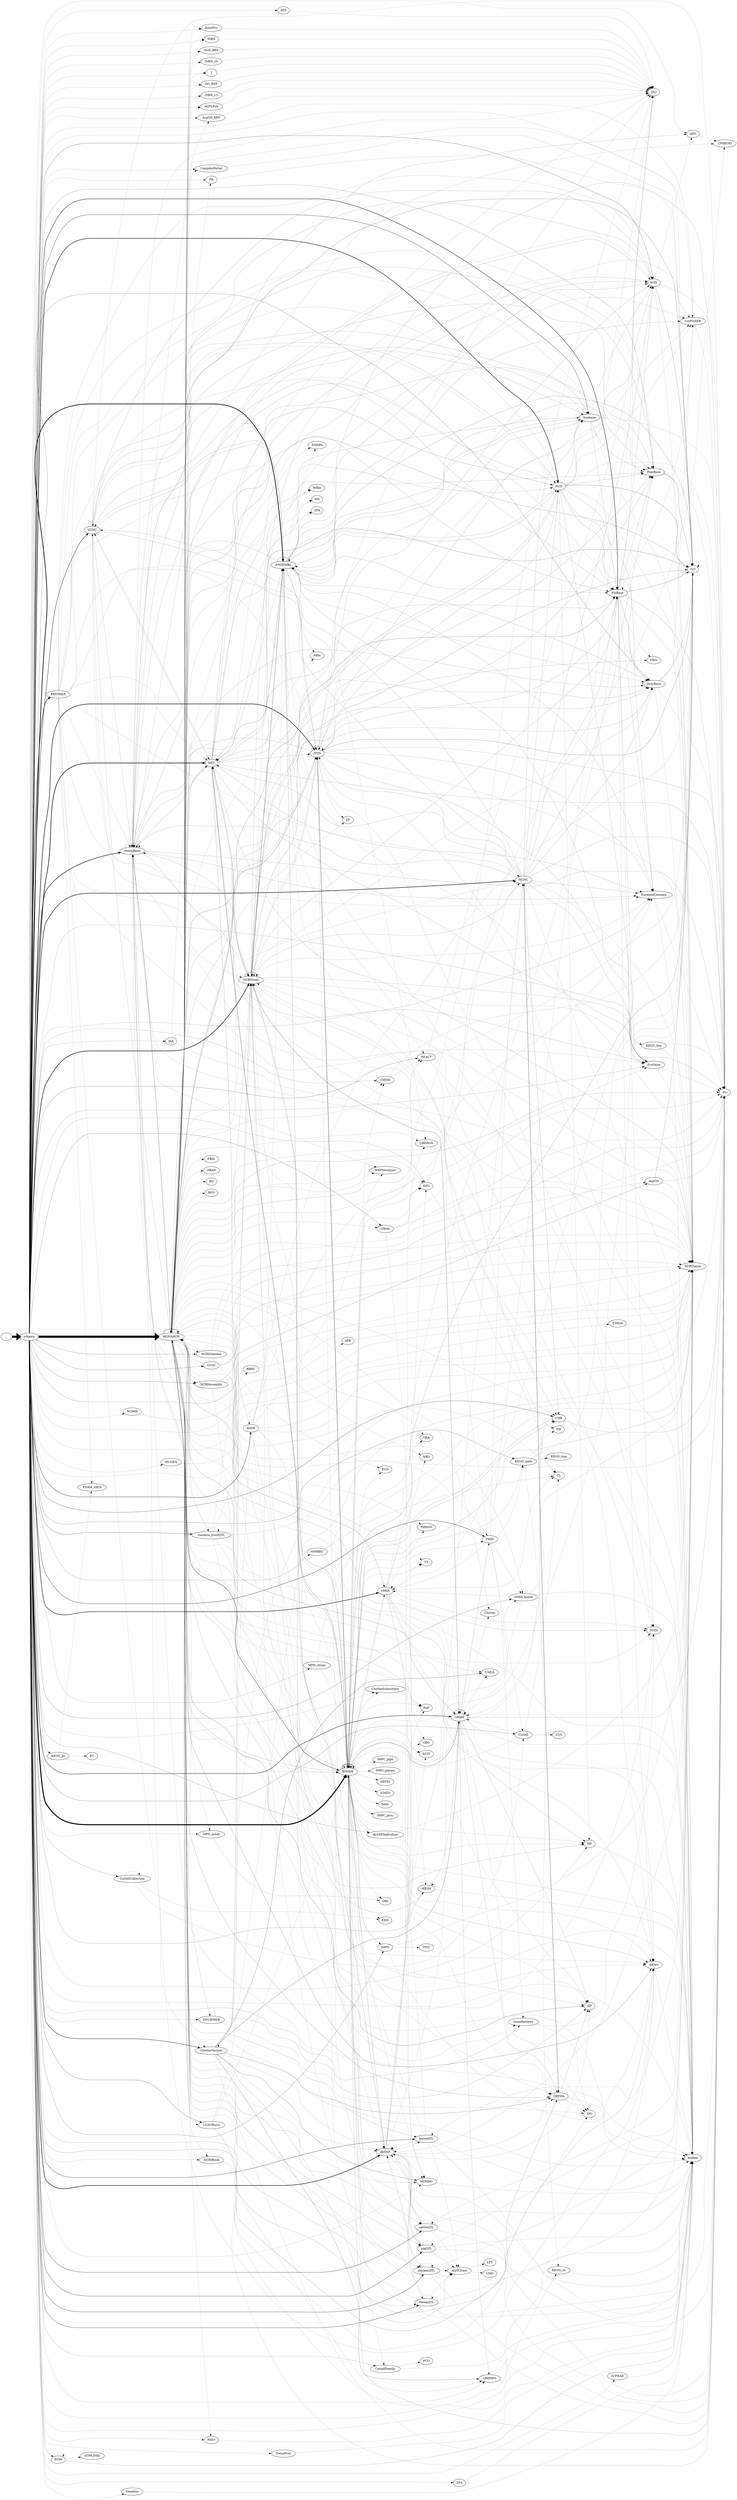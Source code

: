 digraph G{
overlap=false
rankdir=LR; charset="utf-8";
VGNC -> PomBase [penwidth = "0.3125", weight = "3"];
WormBase -> EnsemblGenome [penwidth = "0.3125", weight = "3"];
WormBase -> EcoGene [penwidth = "0.3125", weight = "3"];
MGI -> ENSEMBL [penwidth = "0.3125", weight = "3"];
MONARCH -> MPATH [penwidth = "0.208333", weight = "2"];
HGNC -> PomBase [penwidth = "0.3125", weight = "3"];
ORPHA -> HP [penwidth = "0.3125", weight = "3"];
OMIA -> DOID [penwidth = "0.208333", weight = "2"];
chickenQTL -> SO [penwidth = "0.208333", weight = "2"];
NCBIGenome -> SO [penwidth = "0.208333", weight = "2"];
BNODE -> ClinVarSubmitters [penwidth = "0.208333", weight = "2"];
GWAS -> SO [penwidth = "0.208333", weight = "2"];
BNODE -> dbSNP [penwidth = "0.208333", weight = "2"];
MONARCH -> DOID [penwidth = "0.3125", weight = "3"];
dictyBase -> NCBITaxon [penwidth = "0.208333", weight = "2"];
EMMA -> NCBITaxon [penwidth = "0.208333", weight = "2"];
ORPHA -> SIO [penwidth = "0.208333", weight = "2"];
dbSNP -> ORPHA [penwidth = "0.208333", weight = "2"];
schema -> HGNC [penwidth = "2.08333", weight = "20"];
schema -> dictyBase [penwidth = "0.520833", weight = "5"];
CoriellFamily -> PCO [penwidth = "0.208333", weight = "2"];
PANTHER -> ZFIN [penwidth = "0.208333", weight = "2"];
MONARCH -> EMAPA [penwidth = "0.208333", weight = "2"];
RGD -> FlyBase [penwidth = "0.3125", weight = "3"];
ZFIN -> NCBITaxon [penwidth = "0.208333", weight = "2"];
Xenbase -> WormBase [penwidth = "0.3125", weight = "3"];
Xenbase -> SO [penwidth = "0.208333", weight = "2"];
schema -> KEGG_hsa [penwidth = "0.3125", weight = "3"];
schema -> SGD_REF [penwidth = "0.208333", weight = "2"];
BASE -> EFO [penwidth = "0.208333", weight = "2"];
schema -> PATO [penwidth = "0.208333", weight = "2"];
ISBN -> IAO [penwidth = "0.208333", weight = "2"];
MONARCH -> FBcv [penwidth = "0.3125", weight = "3"];
OMIA -> OBA [penwidth = "0.208333", weight = "2"];
chickenQTL -> NCBITaxon [penwidth = "0.208333", weight = "2"];
schema -> MGI [penwidth = "2.5", weight = "24"];
ZFIN -> FlyBase [penwidth = "0.3125", weight = "3"];
_ -> schema [penwidth = "9.6875", weight = "93"];
ENSEMBL -> SGD [penwidth = "0.3125", weight = "3"];
BNODE -> MGI [penwidth = "0.520833", weight = "5"];
UCSC -> SO [penwidth = "0.3125", weight = "3"];
ENSEMBL -> WBbt [penwidth = "0.208333", weight = "2"];
ENSEMBL -> PomBase [penwidth = "0.3125", weight = "3"];
WormBase -> NCBITaxon [penwidth = "0.208333", weight = "2"];
schema -> Genatlas [penwidth = "0.208333", weight = "2"];
VGNC -> RGD [penwidth = "0.208333", weight = "2"];
MONARCH -> PR [penwidth = "0.208333", weight = "2"];
MONARCH -> HP [penwidth = "0.520833", weight = "5"];
MGI -> VGNC [penwidth = "0.3125", weight = "3"];
MONARCH -> WBPhenotype [penwidth = "0.208333", weight = "2"];
MP -> biolink [penwidth = "0.208333", weight = "2"];
schema -> GO_REF [penwidth = "0.208333", weight = "2"];
schema -> GWAS [penwidth = "0.520833", weight = "5"];
ClinVarVariant -> OMIMPS [penwidth = "0.520833", weight = "5"];
ENSEMBL -> MA [penwidth = "0.208333", weight = "2"];
schema -> VGNC [penwidth = "1.35417", weight = "13"];
MONARCH -> ORPHA [penwidth = "0.416667", weight = "4"];
PMID -> GeneReviews [penwidth = "0.208333", weight = "2"];
MMRRC -> NCBITaxon [penwidth = "0.208333", weight = "2"];
ENSEMBL -> ZFIN [penwidth = "0.3125", weight = "3"];
pigQTL -> pigQTL [penwidth = "0.208333", weight = "2"];
OMIM -> OMIM [penwidth = "0.833333", weight = "8"];
PANTHER -> SGD [penwidth = "0.208333", weight = "2"];
WormBase -> GENO [penwidth = "0.208333", weight = "2"];
HGNC -> WormBase [penwidth = "0.3125", weight = "3"];
OMIA_breed -> biolink [penwidth = "0.208333", weight = "2"];
PATO -> biolink [penwidth = "0.208333", weight = "2"];
CHR -> GENO [penwidth = "0.208333", weight = "2"];
CoriellFamily -> biolink [penwidth = "0.208333", weight = "2"];
BNODE -> OMIA_breed [penwidth = "0.208333", weight = "2"];
horseQTL -> biolink [penwidth = "0.208333", weight = "2"];
OMIM -> PMID [penwidth = "0.208333", weight = "2"];
MONARCH -> NCIT [penwidth = "0.208333", weight = "2"];
ENSEMBL -> dictyBase [penwidth = "0.3125", weight = "3"];
KEGG_path -> GO [penwidth = "0.208333", weight = "2"];
MGI -> MP [penwidth = "0.208333", weight = "2"];
schema -> MUGEN [penwidth = "0.208333", weight = "2"];
BNODE -> IMPC_param [penwidth = "0.208333", weight = "2"];
schema -> rainbow_troutQTL [penwidth = "0.729167", weight = "7"];
OMIM -> OMIMPS [penwidth = "0.3125", weight = "3"];
chickenQTL -> chickenQTL [penwidth = "0.208333", weight = "2"];
InterPro -> IAO [penwidth = "0.208333", weight = "2"];
schema -> cattleQTL [penwidth = "0.9375", weight = "9"];
dbSNP -> HGNC [penwidth = "0.208333", weight = "2"];
DOI -> IAO [penwidth = "0.208333", weight = "2"];
Xenbase -> ENSEMBL [penwidth = "0.3125", weight = "3"];
ClinVarVariant -> BASE [penwidth = "0.208333", weight = "2"];
IMPC -> foaf [penwidth = "0.208333", weight = "2"];
BASE -> SO [penwidth = "0.208333", weight = "2"];
dbSNP -> biolink [penwidth = "0.208333", weight = "2"];
BASE -> GO [penwidth = "0.208333", weight = "2"];
SGD -> APO [penwidth = "0.208333", weight = "2"];
schema -> MESH [penwidth = "0.416667", weight = "4"];
MONARCH -> PomBase [penwidth = "0.3125", weight = "3"];
MGI -> EcoGene [penwidth = "0.3125", weight = "3"];
MONARCH -> ISBN_10 [penwidth = "0.208333", weight = "2"];
schema -> chickenQTL [penwidth = "0.9375", weight = "9"];
MONARCH -> ISBN_13 [penwidth = "0.208333", weight = "2"];
FlyBase -> IAO [penwidth = "0.208333", weight = "2"];
MGI -> NCBIGene [penwidth = "0.416667", weight = "4"];
MPD_strain -> NCBITaxon [penwidth = "0.208333", weight = "2"];
FlyBase -> EnsemblGenome [penwidth = "0.3125", weight = "3"];
PomBase -> NCBITaxon [penwidth = "0.208333", weight = "2"];
IMPC -> VIVO [penwidth = "0.208333", weight = "2"];
ZFIN -> SGD [penwidth = "0.3125", weight = "3"];
MONARCH -> GO_REF [penwidth = "0.208333", weight = "2"];
schema -> EFO [penwidth = "0.3125", weight = "3"];
BNODE -> WormBase [penwidth = "0.3125", weight = "3"];
WormBase -> biolink [penwidth = "0.208333", weight = "2"];
OMIA -> CL [penwidth = "0.208333", weight = "2"];
WormBase -> SO [penwidth = "0.3125", weight = "3"];
BNODE -> ERO [penwidth = "0.208333", weight = "2"];
sheepQTL -> NCBIGene [penwidth = "0.208333", weight = "2"];
OMIA -> GO [penwidth = "0.208333", weight = "2"];
schema -> WormBase [penwidth = "2.08333", weight = "20"];
UCSCBuild -> SO [penwidth = "0.208333", weight = "2"];
PANTHER -> EcoGene [penwidth = "0.208333", weight = "2"];
BNODE -> GENO [penwidth = "0.3125", weight = "3"];
WormBase -> GO [penwidth = "0.520833", weight = "5"];
RGD -> NCBIGene [penwidth = "0.3125", weight = "3"];
BNODE -> EFO [penwidth = "0.208333", weight = "2"];
schema -> REACT [penwidth = "0.520833", weight = "5"];
VGNC -> MGI [penwidth = "0.208333", weight = "2"];
UniProtKB -> SO [penwidth = "0.208333", weight = "2"];
UCSC -> NCBITaxon [penwidth = "0.208333", weight = "2"];
FlyBase -> PomBase [penwidth = "0.3125", weight = "3"];
schema -> RBRC [penwidth = "0.208333", weight = "2"];
NCBIAssembly -> MONARCH [penwidth = "0.208333", weight = "2"];
ZFIN -> GENO [penwidth = "0.208333", weight = "2"];
OMIM -> ORPHA [penwidth = "0.3125", weight = "3"];
RGD -> NCBITaxon [penwidth = "0.208333", weight = "2"];
OMIM -> biolink [penwidth = "0.208333", weight = "2"];
MUGEN -> NCBITaxon [penwidth = "0.208333", weight = "2"];
ClinVarVariant -> dbSNP [penwidth = "0.208333", weight = "2"];
MONARCH -> OMIA_breed [penwidth = "0.208333", weight = "2"];
HGNC -> CHR [penwidth = "0.208333", weight = "2"];
dictyBase -> UniProtKB [penwidth = "0.208333", weight = "2"];
schema -> EMMA [penwidth = "0.208333", weight = "2"];
MGI -> SGD [penwidth = "0.3125", weight = "3"];
KEGG_hsa -> biolink [penwidth = "0.208333", weight = "2"];
WormBase -> SGD [penwidth = "0.3125", weight = "3"];
PANTHER -> Xenbase [penwidth = "0.208333", weight = "2"];
RGD -> ENSEMBL [penwidth = "0.3125", weight = "3"];
schema -> KEGG_ds [penwidth = "0.208333", weight = "2"];
BNODE -> SO [penwidth = "0.3125", weight = "3"];
NCBIGene -> PomBase [penwidth = "0.3125", weight = "3"];
BNODE -> GO [penwidth = "0.416667", weight = "4"];
BNODE -> CHEBI [penwidth = "0.208333", weight = "2"];
CoriellCollection -> Coriell [penwidth = "0.208333", weight = "2"];
RGD -> MP [penwidth = "0.208333", weight = "2"];
schema -> PomBase [penwidth = "0.416667", weight = "4"];
schema -> ISBN_10 [penwidth = "0.208333", weight = "2"];
MONARCH -> NCBIAssembly [penwidth = "0.208333", weight = "2"];
BNODE -> KEGG_path [penwidth = "0.208333", weight = "2"];
BNODE -> MONDO [penwidth = "0.208333", weight = "2"];
schema -> ISBN_13 [penwidth = "0.208333", weight = "2"];
schema -> GO [penwidth = "0.208333", weight = "2"];
KEGG_ko -> EC [penwidth = "0.208333", weight = "2"];
EOM -> EOM_IMG [penwidth = "0.208333", weight = "2"];
ENSEMBL -> EnsemblGenome [penwidth = "0.3125", weight = "3"];
PANTHER -> biolink [penwidth = "0.208333", weight = "2"];
dbSNP -> pigQTL [penwidth = "0.208333", weight = "2"];
Xenbase -> NCBITaxon [penwidth = "0.208333", weight = "2"];
cattleQTL -> SO [penwidth = "0.208333", weight = "2"];
ZFIN -> BNODE [penwidth = "0.520833", weight = "5"];
PMID -> OMIA_breed [penwidth = "0.208333", weight = "2"];
HGNC -> ZFIN [penwidth = "0.3125", weight = "3"];
horseQTL -> NCBITaxon [penwidth = "0.208333", weight = "2"];
MONARCH -> DECIPHER [penwidth = "0.3125", weight = "3"];
SwissProt -> biolink [penwidth = "0.208333", weight = "2"];
schema -> CoriellCollection [penwidth = "0.416667", weight = "4"];
HGNC -> SGD [penwidth = "0.3125", weight = "3"];
schema -> AspGD [penwidth = "0.416667", weight = "4"];
chickenQTL -> NCBIGene [penwidth = "0.208333", weight = "2"];
VGNC -> FlyBase [penwidth = "0.3125", weight = "3"];
WormBase -> UniProtKB [penwidth = "0.208333", weight = "2"];
BNODE -> MONARCH [penwidth = "0.208333", weight = "2"];
MONARCH -> WormBase [penwidth = "0.520833", weight = "5"];
schema -> OMIA [penwidth = "1.875", weight = "18"];
BNODE -> IAO [penwidth = "0.208333", weight = "2"];
ClinVarVariant -> GENO [penwidth = "0.3125", weight = "3"];
MONARCH -> UCSCBuild [penwidth = "0.208333", weight = "2"];
chickenQTL -> biolink [penwidth = "0.208333", weight = "2"];
schema -> OMIM [penwidth = "1.45833", weight = "14"];
MGI -> ZFIN [penwidth = "0.3125", weight = "3"];
schema -> DECIPHER [penwidth = "0.3125", weight = "3"];
BNODE -> SEPIO [penwidth = "0.208333", weight = "2"];
KEGG_path -> KEGG_ds [penwidth = "0.208333", weight = "2"];
Genatlas -> biolink [penwidth = "0.208333", weight = "2"];
schema -> pigQTL [penwidth = "0.9375", weight = "9"];
schema -> ZFIN [penwidth = "2.1875", weight = "21"];
RGD -> VGNC [penwidth = "0.3125", weight = "3"];
SGD -> MONARCH [penwidth = "0.208333", weight = "2"];
GO -> GO [penwidth = "0.208333", weight = "2"];
schema -> PMID [penwidth = "1.04167", weight = "10"];
cattleQTL -> NCBIGene [penwidth = "0.208333", weight = "2"];
CHR -> HGNC [penwidth = "0.208333", weight = "2"];
KEGG_ds -> biolink [penwidth = "0.208333", weight = "2"];
WormBase -> dictyBase [penwidth = "0.3125", weight = "3"];
SGD_REF -> IAO [penwidth = "0.208333", weight = "2"];
BASE -> ORPHA [penwidth = "0.208333", weight = "2"];
KEGG_hsa -> SO [penwidth = "0.208333", weight = "2"];
ORPHA -> biolink [penwidth = "0.208333", weight = "2"];
dbSNP -> chickenQTL [penwidth = "0.208333", weight = "2"];
CHR -> SO [penwidth = "0.3125", weight = "3"];
MGI -> Xenbase [penwidth = "0.3125", weight = "3"];
MGI -> BNODE [penwidth = "0.416667", weight = "4"];
HGNC -> EnsemblGenome [penwidth = "0.3125", weight = "3"];
VGNC -> NCBIGene [penwidth = "0.208333", weight = "2"];
CHEBI -> REACT [penwidth = "0.208333", weight = "2"];
schema -> MPD_strain [penwidth = "0.3125", weight = "3"];
HGNC -> NCBITaxon [penwidth = "0.208333", weight = "2"];
ZFIN -> MONARCH [penwidth = "0.3125", weight = "3"];
MONARCH -> FBdv [penwidth = "0.208333", weight = "2"];
schema -> ORPHA [penwidth = "0.416667", weight = "4"];
ENSEMBL -> FlyBase [penwidth = "0.3125", weight = "3"];
NCBIAssembly -> NCBITaxon [penwidth = "0.208333", weight = "2"];
MONARCH -> MA [penwidth = "0.208333", weight = "2"];
ZFIN -> UniProtKB [penwidth = "0.208333", weight = "2"];
dbSNP -> BNODE [penwidth = "0.208333", weight = "2"];
schema -> APB [penwidth = "0.208333", weight = "2"];
cattleQTL -> biolink [penwidth = "0.208333", weight = "2"];
RGD -> IAO [penwidth = "0.208333", weight = "2"];
chickenQTL -> AQTLTrait [penwidth = "0.208333", weight = "2"];
BASE -> NCBITaxon [penwidth = "0.208333", weight = "2"];
MONARCH -> J [penwidth = "0.208333", weight = "2"];
MONARCH -> MP [penwidth = "0.3125", weight = "3"];
MGI -> DOID [penwidth = "0.208333", weight = "2"];
ENSEMBL -> REACT [penwidth = "0.208333", weight = "2"];
OMIA -> BNODE [penwidth = "0.208333", weight = "2"];
PANTHER -> WormBase [penwidth = "0.208333", weight = "2"];
schema -> APO [penwidth = "0.208333", weight = "2"];
schema -> DOID [penwidth = "0.208333", weight = "2"];
horseQTL -> SO [penwidth = "0.208333", weight = "2"];
OMIM -> SIO [penwidth = "0.208333", weight = "2"];
RGD -> EcoGene [penwidth = "0.3125", weight = "3"];
GENO -> biolink [penwidth = "0.208333", weight = "2"];
schema -> sheepQTL [penwidth = "0.9375", weight = "9"];
RGD -> UniProtKB [penwidth = "0.208333", weight = "2"];
MONARCH -> RGD [penwidth = "0.416667", weight = "4"];
MONARCH -> OBA [penwidth = "0.208333", weight = "2"];
HGNC -> FlyBase [penwidth = "0.3125", weight = "3"];
BNODE -> biolink [penwidth = "0.208333", weight = "2"];
BASE -> ENSEMBL [penwidth = "0.208333", weight = "2"];
MONARCH -> ComplexPortal [penwidth = "0.208333", weight = "2"];
pigQTL -> NCBITaxon [penwidth = "0.208333", weight = "2"];
WormBase -> PomBase [penwidth = "0.3125", weight = "3"];
ZFIN -> dictyBase [penwidth = "0.3125", weight = "3"];
BNODE -> IMPC [penwidth = "0.416667", weight = "4"];
BNODE -> STATO [penwidth = "0.3125", weight = "3"];
ZFIN -> EcoGene [penwidth = "0.3125", weight = "3"];
ComplexPortal -> GO [penwidth = "0.208333", weight = "2"];
ZFIN -> NCBIGene [penwidth = "0.208333", weight = "2"];
MONARCH -> OBO [penwidth = "0.208333", weight = "2"];
BNODE -> faldo [penwidth = "0.208333", weight = "2"];
KEGG_path -> PW [penwidth = "0.208333", weight = "2"];
MONARCH -> BNODE [penwidth = "1.14583", weight = "11"];
MGI -> NCBITaxon [penwidth = "0.3125", weight = "3"];
ClinVarVariant -> MONDO [penwidth = "0.520833", weight = "5"];
ClinVarVariant -> NCBITaxon [penwidth = "0.208333", weight = "2"];
horseQTL -> AQTLTrait [penwidth = "0.208333", weight = "2"];
schema -> ZFS [penwidth = "0.208333", weight = "2"];
schema -> UCSCBuild [penwidth = "0.625", weight = "6"];
dbSNPIndividual -> NCBITaxon [penwidth = "0.208333", weight = "2"];
dbSNPIndividual -> BNODE [penwidth = "0.3125", weight = "3"];
MONARCH -> FlyBase [penwidth = "0.520833", weight = "5"];
NCBIAssembly -> biolink [penwidth = "0.208333", weight = "2"];
RGD -> dictyBase [penwidth = "0.3125", weight = "3"];
VGNC -> ENSEMBL [penwidth = "0.3125", weight = "3"];
NCBIGene -> RGD [penwidth = "0.3125", weight = "3"];
BASE -> HP [penwidth = "0.208333", weight = "2"];
sheepQTL -> biolink [penwidth = "0.208333", weight = "2"];
AspGD -> NCBITaxon [penwidth = "0.208333", weight = "2"];
BNODE -> IMPC_proc [penwidth = "0.208333", weight = "2"];
PMID -> HGNC [penwidth = "0.208333", weight = "2"];
schema -> IUPHAR [penwidth = "0.208333", weight = "2"];
schema -> EOM [penwidth = "0.416667", weight = "4"];
ZFIN -> EnsemblGenome [penwidth = "0.3125", weight = "3"];
NCBIGene -> BNODE [penwidth = "0.208333", weight = "2"];
OMIA -> HP [penwidth = "0.208333", weight = "2"];
BNODE -> IMPC_pipe [penwidth = "0.208333", weight = "2"];
dbSNP -> dbSNP [penwidth = "0.208333", weight = "2"];
BNODE -> ECO [penwidth = "0.208333", weight = "2"];
MONARCH -> sheepQTL [penwidth = "0.3125", weight = "3"];
Xenbase -> SGD [penwidth = "0.3125", weight = "3"];
GeneReviews -> SIO [penwidth = "0.208333", weight = "2"];
MONARCH -> BASE [penwidth = "0.3125", weight = "3"];
MMRRC -> CL [penwidth = "0.208333", weight = "2"];
OMIA -> GENO [penwidth = "0.208333", weight = "2"];
NCBIGene -> NCBIGene [penwidth = "0.729167", weight = "7"];
FlyBase -> NCBITaxon [penwidth = "0.208333", weight = "2"];
chickenQTL -> BNODE [penwidth = "0.208333", weight = "2"];
NCBIGene -> FlyBase [penwidth = "0.3125", weight = "3"];
MONARCH -> MGI [penwidth = "0.416667", weight = "4"];
RGD -> ZFIN [penwidth = "0.3125", weight = "3"];
schema -> FlyBase [penwidth = "1.5625", weight = "15"];
MONARCH -> pigQTL [penwidth = "0.3125", weight = "3"];
EFO -> biolink [penwidth = "0.208333", weight = "2"];
GWAS -> MONDO [penwidth = "0.208333", weight = "2"];
FlyBase -> FBcv [penwidth = "0.208333", weight = "2"];
BNODE -> HP [penwidth = "0.208333", weight = "2"];
AQTLTrait -> LPT [penwidth = "0.208333", weight = "2"];
MONARCH -> ClinVarVariant [penwidth = "0.208333", weight = "2"];
FlyBase -> SGD [penwidth = "0.3125", weight = "3"];
OMIM -> BNODE [penwidth = "0.3125", weight = "3"];
schema -> PANTHER [penwidth = "1.875", weight = "18"];
schema -> PR [penwidth = "0.208333", weight = "2"];
ClinVarVariant -> UMLS [penwidth = "0.625", weight = "6"];
AQTLTrait -> CMO [penwidth = "0.208333", weight = "2"];
schema -> ComplexPortal [penwidth = "0.208333", weight = "2"];
ENSEMBL -> ENSEMBL [penwidth = "0.520833", weight = "5"];
sheepQTL -> NCBITaxon [penwidth = "0.208333", weight = "2"];
MONARCH -> dbSNP [penwidth = "0.208333", weight = "2"];
APO -> UPHENO [penwidth = "0.208333", weight = "2"];
schema -> KEGG_path [penwidth = "0.520833", weight = "5"];
GWAS -> EFO [penwidth = "0.208333", weight = "2"];
RGD -> Xenbase [penwidth = "0.3125", weight = "3"];
WormBase -> foaf [penwidth = "0.208333", weight = "2"];
ENSEMBL -> RGD [penwidth = "0.3125", weight = "3"];
OMIA -> NBO [penwidth = "0.208333", weight = "2"];
MONARCH -> NCBIGenome [penwidth = "0.208333", weight = "2"];
ENSEMBL -> NCBIGene [penwidth = "0.416667", weight = "4"];
RGD -> WormBase [penwidth = "0.3125", weight = "3"];
NCBIGene -> MGI [penwidth = "0.3125", weight = "3"];
rainbow_troutQTL -> SO [penwidth = "0.208333", weight = "2"];
UCSCBuild -> MONARCH [penwidth = "0.208333", weight = "2"];
MONARCH -> MPD_assay [penwidth = "0.208333", weight = "2"];
pigQTL -> BNODE [penwidth = "0.208333", weight = "2"];
schema -> J [penwidth = "0.208333", weight = "2"];
schema -> CHR [penwidth = "0.729167", weight = "7"];
MESH -> MESH [penwidth = "0.3125", weight = "3"];
MGI -> PomBase [penwidth = "0.3125", weight = "3"];
schema -> dbSNPIndividual [penwidth = "0.416667", weight = "4"];
BNODE -> CHR [penwidth = "0.3125", weight = "3"];
J -> IAO [penwidth = "0.208333", weight = "2"];
PANTHER -> RGD [penwidth = "0.208333", weight = "2"];
HGNC -> dictyBase [penwidth = "0.3125", weight = "3"];
MONARCH -> ClinVar [penwidth = "0.208333", weight = "2"];
schema -> InterPro [penwidth = "0.208333", weight = "2"];
HGNC -> ENSEMBL [penwidth = "0.3125", weight = "3"];
FlyBase -> FlyBase [penwidth = "0.208333", weight = "2"];
pigQTL -> NCBIGene [penwidth = "0.208333", weight = "2"];
NCBIGenome -> MONARCH [penwidth = "0.208333", weight = "2"];
ZFIN -> biolink [penwidth = "0.208333", weight = "2"];
CoriellCollection -> CoriellCollection [penwidth = "0.208333", weight = "2"];
PANTHER -> PomBase [penwidth = "0.208333", weight = "2"];
ENSEMBL -> EMAPA [penwidth = "0.208333", weight = "2"];
FlyBase -> DOID [penwidth = "0.208333", weight = "2"];
MONARCH -> EnsemblGenome [penwidth = "0.208333", weight = "2"];
MGI -> UniProtKB [penwidth = "0.208333", weight = "2"];
chickenQTL -> dbSNP [penwidth = "0.208333", weight = "2"];
REACT -> GO [penwidth = "0.208333", weight = "2"];
MONARCH -> GENO [penwidth = "0.520833", weight = "5"];
schema -> SGD [penwidth = "0.625", weight = "6"];
MONARCH -> EFO [penwidth = "0.208333", weight = "2"];
VGNC -> SO [penwidth = "0.208333", weight = "2"];
MONARCH -> ENSEMBL [penwidth = "0.3125", weight = "3"];
MONARCH -> OBAN [penwidth = "0.208333", weight = "2"];
schema -> OMIMPS [penwidth = "0.208333", weight = "2"];
dbSNP -> SO [penwidth = "0.208333", weight = "2"];
BNODE -> NCBITaxon [penwidth = "0.3125", weight = "3"];
BNODE -> foaf [penwidth = "0.208333", weight = "2"];
dbSNP -> GO [penwidth = "0.208333", weight = "2"];
JAX -> MGI [penwidth = "0.208333", weight = "2"];
PMID -> NCBIGene [penwidth = "0.208333", weight = "2"];
UCSC -> MONARCH [penwidth = "0.3125", weight = "3"];
cattleQTL -> BNODE [penwidth = "0.208333", weight = "2"];
NCBIGene -> NCBITaxon [penwidth = "0.208333", weight = "2"];
BASE -> BNODE [penwidth = "0.208333", weight = "2"];
MONARCH -> ZP [penwidth = "0.208333", weight = "2"];
MONARCH -> RO [penwidth = "0.208333", weight = "2"];
MONARCH -> GeneReviews [penwidth = "0.208333", weight = "2"];
KEGG_ko -> BNODE [penwidth = "0.208333", weight = "2"];
KEGG_ko -> EDAM_DATA [penwidth = "0.208333", weight = "2"];
MONARCH -> VT [penwidth = "0.208333", weight = "2"];
ENSEMBL -> MGI [penwidth = "0.3125", weight = "3"];
schema -> GeneReviews [penwidth = "0.3125", weight = "3"];
MGI -> dictyBase [penwidth = "0.3125", weight = "3"];
schema -> OMIA_breed [penwidth = "0.520833", weight = "5"];
MGI -> WormBase [penwidth = "0.3125", weight = "3"];
ClinVarVariant -> ClinVarVariant [penwidth = "0.208333", weight = "2"];
DOID -> biolink [penwidth = "0.208333", weight = "2"];
dbSNP -> OBO [penwidth = "0.208333", weight = "2"];
dbSNP -> NCBITaxon [penwidth = "0.208333", weight = "2"];
MONARCH -> InterPro [penwidth = "0.208333", weight = "2"];
schema -> BNODE [penwidth = "4.58333", weight = "44"];
ENSEMBL -> SO [penwidth = "0.3125", weight = "3"];
RGD -> EnsemblGenome [penwidth = "0.3125", weight = "3"];
ENSEMBL -> CL [penwidth = "0.208333", weight = "2"];
pigQTL -> dbSNP [penwidth = "0.208333", weight = "2"];
ENSEMBL -> GO [penwidth = "0.416667", weight = "4"];
FlyBase -> UniProtKB [penwidth = "0.208333", weight = "2"];
MGI -> EnsemblGenome [penwidth = "0.3125", weight = "3"];
NCBIGene -> ENSEMBL [penwidth = "0.416667", weight = "4"];
UCSCBuild -> biolink [penwidth = "0.208333", weight = "2"];
dbSNPIndividual -> GENO [penwidth = "0.208333", weight = "2"];
PANTHER -> MGI [penwidth = "0.208333", weight = "2"];
dbSNP -> MONDO [penwidth = "0.208333", weight = "2"];
schema -> ENSEMBL [penwidth = "2.91667", weight = "28"];
MGI -> RGD [penwidth = "0.3125", weight = "3"];
CHR -> OMIM [penwidth = "0.208333", weight = "2"];
MGI -> SO [penwidth = "0.3125", weight = "3"];
MGI -> GO [penwidth = "0.520833", weight = "5"];
dbSNP -> sheepQTL [penwidth = "0.208333", weight = "2"];
MONARCH -> HGNC [penwidth = "0.208333", weight = "2"];
MESH -> biolink [penwidth = "0.208333", weight = "2"];
OMIA -> MONDO [penwidth = "0.208333", weight = "2"];
dbSNP -> NCIT [penwidth = "0.208333", weight = "2"];
Coriell -> OMIM [penwidth = "0.208333", weight = "2"];
pigQTL -> AQTLTrait [penwidth = "0.208333", weight = "2"];
schema -> MPD_assay [penwidth = "0.208333", weight = "2"];
RGD -> SGD [penwidth = "0.3125", weight = "3"];
UCSCBuild -> NCBITaxon [penwidth = "0.208333", weight = "2"];
PANTHER -> dictyBase [penwidth = "0.208333", weight = "2"];
MONARCH -> OMIMPS [penwidth = "0.208333", weight = "2"];
cattleQTL -> NCBITaxon [penwidth = "0.208333", weight = "2"];
BNODE -> ORPHA [penwidth = "0.208333", weight = "2"];
AQTLPub -> IAO [penwidth = "0.208333", weight = "2"];
MONARCH -> ISBN [penwidth = "0.208333", weight = "2"];
schema -> NCBIAssembly [penwidth = "0.520833", weight = "5"];
ZFIN -> ZP [penwidth = "0.208333", weight = "2"];
schema -> EnsemblGenome [penwidth = "0.3125", weight = "3"];
FlyBase -> dictyBase [penwidth = "0.3125", weight = "3"];
IMPC -> GENO [penwidth = "0.208333", weight = "2"];
HGNC -> RGD [penwidth = "0.3125", weight = "3"];
EnsemblGenome -> SO [penwidth = "0.208333", weight = "2"];
rainbow_troutQTL -> biolink [penwidth = "0.208333", weight = "2"];
MONARCH -> CHEBI [penwidth = "0.208333", weight = "2"];
VGNC -> SGD [penwidth = "0.3125", weight = "3"];
ClinVarVariant -> OMIM [penwidth = "0.625", weight = "6"];
HGNC -> EcoGene [penwidth = "0.3125", weight = "3"];
WormBase -> BNODE [penwidth = "0.208333", weight = "2"];
pigQTL -> biolink [penwidth = "0.208333", weight = "2"];
schema -> SwissProt [penwidth = "0.208333", weight = "2"];
MONARCH -> MONDO [penwidth = "0.208333", weight = "2"];
PANTHER -> EnsemblGenome [penwidth = "0.208333", weight = "2"];
BNODE -> OMIA [penwidth = "0.3125", weight = "3"];
OMIA -> MP [penwidth = "0.3125", weight = "3"];
cattleQTL -> dbSNP [penwidth = "0.208333", weight = "2"];
NCBIGene -> SO [penwidth = "0.3125", weight = "3"];
CHR -> BNODE [penwidth = "0.3125", weight = "3"];
HGNC -> NCBIGene [penwidth = "0.3125", weight = "3"];
EnsemblGenome -> NCBITaxon [penwidth = "0.208333", weight = "2"];
NCBIGene -> GO [penwidth = "0.416667", weight = "4"];
MONARCH -> UCSC [penwidth = "0.208333", weight = "2"];
ClinVarVariant -> NCBIGene [penwidth = "0.416667", weight = "4"];
UCSCBuild -> BNODE [penwidth = "0.208333", weight = "2"];
BASE -> dbSNP [penwidth = "0.208333", weight = "2"];
ENSEMBL -> UBERON [penwidth = "0.208333", weight = "2"];
DECIPHER -> HP [penwidth = "0.3125", weight = "3"];
UCSC -> biolink [penwidth = "0.208333", weight = "2"];
VGNC -> Xenbase [penwidth = "0.3125", weight = "3"];
BNODE -> OMIM [penwidth = "0.729167", weight = "7"];
OMIMPS -> biolink [penwidth = "0.208333", weight = "2"];
WormBase -> DOID [penwidth = "0.208333", weight = "2"];
OMIM -> SO [penwidth = "0.3125", weight = "3"];
BNODE -> ZFIN [penwidth = "0.9375", weight = "9"];
EFO -> UPHENO [penwidth = "0.208333", weight = "2"];
ZFIN -> WormBase [penwidth = "0.3125", weight = "3"];
OMIM -> GENO [penwidth = "0.208333", weight = "2"];
MONARCH -> NCBITaxon [penwidth = "0.208333", weight = "2"];
HGNC -> Xenbase [penwidth = "0.3125", weight = "3"];
ClinVarVariant -> SO [penwidth = "0.208333", weight = "2"];
MONARCH -> rainbow_troutQTL [penwidth = "0.3125", weight = "3"];
AspGD_REF -> IAO [penwidth = "0.208333", weight = "2"];
horseQTL -> horseQTL [penwidth = "0.208333", weight = "2"];
MMRRC -> BNODE [penwidth = "0.208333", weight = "2"];
ZFIN -> ZFIN [penwidth = "0.729167", weight = "7"];
BNODE -> PMID [penwidth = "0.208333", weight = "2"];
schema -> CoriellFamily [penwidth = "0.3125", weight = "3"];
RGD -> PomBase [penwidth = "0.3125", weight = "3"];
PANTHER -> HGNC [penwidth = "0.208333", weight = "2"];
sheepQTL -> BNODE [penwidth = "0.208333", weight = "2"];
SGD -> SO [penwidth = "0.208333", weight = "2"];
WormBase -> FlyBase [penwidth = "0.3125", weight = "3"];
SGD -> GO [penwidth = "0.520833", weight = "5"];
MGI -> MGI [penwidth = "0.520833", weight = "5"];
BNODE -> MP [penwidth = "0.208333", weight = "2"];
RGD -> SO [penwidth = "0.208333", weight = "2"];
HGNC -> biolink [penwidth = "0.208333", weight = "2"];
RGD -> GO [penwidth = "0.520833", weight = "5"];
CHR -> NCBIGene [penwidth = "0.208333", weight = "2"];
schema -> MP [penwidth = "0.208333", weight = "2"];
MESH -> OMIM [penwidth = "0.3125", weight = "3"];
horseQTL -> NCBIGene [penwidth = "0.208333", weight = "2"];
MONARCH -> APO [penwidth = "0.3125", weight = "3"];
ZFIN -> PomBase [penwidth = "0.3125", weight = "3"];
PMID -> Coriell [penwidth = "0.208333", weight = "2"];
ENSEMBL -> EcoGene [penwidth = "0.3125", weight = "3"];
KEGG_path -> KEGG_img [penwidth = "0.208333", weight = "2"];
PMID -> OMIA [penwidth = "0.208333", weight = "2"];
OMIA -> MESH [penwidth = "0.208333", weight = "2"];
EOM -> EOM [penwidth = "0.208333", weight = "2"];
VGNC -> WormBase [penwidth = "0.3125", weight = "3"];
CHEBI -> GO [penwidth = "0.208333", weight = "2"];
PMID -> KEGG_path [penwidth = "0.208333", weight = "2"];
NCBIGene -> UniProtKB [penwidth = "0.208333", weight = "2"];
HGNC -> SO [penwidth = "0.3125", weight = "3"];
sheepQTL -> AQTLTrait [penwidth = "0.208333", weight = "2"];
MONARCH -> MONARCH [penwidth = "1.04167", weight = "10"];
PMID -> OMIM [penwidth = "0.208333", weight = "2"];
NCBIGenome -> biolink [penwidth = "0.208333", weight = "2"];
schema -> BASE [penwidth = "1.14583", weight = "11"];
Xenbase -> PomBase [penwidth = "0.3125", weight = "3"];
MGI -> GENO [penwidth = "0.208333", weight = "2"];
MONARCH -> PATO [penwidth = "0.208333", weight = "2"];
NCBIGene -> EcoGene [penwidth = "0.208333", weight = "2"];
CoriellCollection -> ERO [penwidth = "0.208333", weight = "2"];
HGNC -> MGI [penwidth = "0.3125", weight = "3"];
schema -> MMRRC [penwidth = "0.416667", weight = "4"];
MONARCH -> ZFA [penwidth = "0.208333", weight = "2"];
ENSEMBL -> Xenbase [penwidth = "0.3125", weight = "3"];
MONARCH -> AspGD_REF [penwidth = "0.208333", weight = "2"];
MONARCH -> chickenQTL [penwidth = "0.3125", weight = "3"];
GWAS -> NCBITaxon [penwidth = "0.208333", weight = "2"];
MONARCH -> UMLS [penwidth = "0.208333", weight = "2"];
NCBIGene -> WormBase [penwidth = "0.3125", weight = "3"];
PANTHER -> FlyBase [penwidth = "0.208333", weight = "2"];
BNODE -> WBPhenotype [penwidth = "0.208333", weight = "2"];
ZFIN -> DOID [penwidth = "0.208333", weight = "2"];
Coriell -> CLO [penwidth = "0.3125", weight = "3"];
ENSEMBL -> biolink [penwidth = "0.208333", weight = "2"];
ISBN_10 -> IAO [penwidth = "0.208333", weight = "2"];
Coriell -> BNODE [penwidth = "0.208333", weight = "2"];
dbSNP -> EFO [penwidth = "0.208333", weight = "2"];
schema -> NCIMR [penwidth = "0.208333", weight = "2"];
MPD_strain -> BNODE [penwidth = "0.208333", weight = "2"];
MONARCH -> GWAS [penwidth = "0.208333", weight = "2"];
sheepQTL -> sheepQTL [penwidth = "0.208333", weight = "2"];
MONARCH -> VGNC [penwidth = "0.3125", weight = "3"];
NCBIGene -> dictyBase [penwidth = "0.208333", weight = "2"];
OMIM -> CHR [penwidth = "0.208333", weight = "2"];
schema -> NCBIGenome [penwidth = "0.520833", weight = "5"];
MONARCH -> NBO [penwidth = "0.208333", weight = "2"];
MONARCH -> horseQTL [penwidth = "0.3125", weight = "3"];
cattleQTL -> AQTLTrait [penwidth = "0.208333", weight = "2"];
ENSEMBL -> NCBITaxon [penwidth = "0.208333", weight = "2"];
REACT -> PW [penwidth = "0.208333", weight = "2"];
FlyBase -> SO [penwidth = "0.3125", weight = "3"];
AspGD -> SO [penwidth = "0.208333", weight = "2"];
schema -> MONARCH [penwidth = "10", weight = "96"];
MONARCH -> ECO [penwidth = "0.208333", weight = "2"];
MONARCH -> EcoGene [penwidth = "0.208333", weight = "2"];
Coriell -> CL [penwidth = "0.208333", weight = "2"];
ClinVarVariant -> ORPHA [penwidth = "0.520833", weight = "5"];
FlyBase -> GO [penwidth = "0.520833", weight = "5"];
AspGD -> GO [penwidth = "0.416667", weight = "4"];
schema -> dbSNP [penwidth = "2.08333", weight = "20"];
MONARCH -> BFO [penwidth = "0.208333", weight = "2"];
sheepQTL -> dbSNP [penwidth = "0.208333", weight = "2"];
MONARCH -> FBbt [penwidth = "0.208333", weight = "2"];
MPD_assay -> OBI [penwidth = "0.208333", weight = "2"];
dbSNP -> HP [penwidth = "0.208333", weight = "2"];
WormBase -> WBPhenotype [penwidth = "0.208333", weight = "2"];
NCIMR -> NCBITaxon [penwidth = "0.208333", weight = "2"];
NCBIGene -> OMIM [penwidth = "0.625", weight = "6"];
MONARCH -> NCBIGene [penwidth = "0.3125", weight = "3"];
ISBN_13 -> IAO [penwidth = "0.208333", weight = "2"];
schema -> horseQTL [penwidth = "0.9375", weight = "9"];
FlyBase -> EcoGene [penwidth = "0.3125", weight = "3"];
NCBIGene -> ZFIN [penwidth = "0.3125", weight = "3"];
schema -> DOI [penwidth = "0.208333", weight = "2"];
MONARCH -> SO [penwidth = "0.3125", weight = "3"];
SGD -> NCBITaxon [penwidth = "0.208333", weight = "2"];
PomBase -> SO [penwidth = "0.208333", weight = "2"];
OMIA_breed -> OMIA [penwidth = "0.208333", weight = "2"];
MONARCH -> CL [penwidth = "0.208333", weight = "2"];
OMIA -> biolink [penwidth = "0.208333", weight = "2"];
MONARCH -> GO [penwidth = "0.416667", weight = "4"];
PomBase -> GO [penwidth = "0.520833", weight = "5"];
MONARCH -> Xenbase [penwidth = "0.3125", weight = "3"];
schema -> JAX [penwidth = "0.3125", weight = "3"];
schema -> Coriell [penwidth = "0.520833", weight = "5"];
NCBIGenome -> NCBITaxon [penwidth = "0.208333", weight = "2"];
horseQTL -> BNODE [penwidth = "0.208333", weight = "2"];
OMIA_breed -> OMIM [penwidth = "0.208333", weight = "2"];
BNODE -> dbSNPIndividual [penwidth = "0.208333", weight = "2"];
OMIA_breed -> NCBITaxon [penwidth = "0.208333", weight = "2"];
BNODE -> NCBIGene [penwidth = "0.416667", weight = "4"];
MONARCH -> MESH [penwidth = "0.3125", weight = "3"];
BNODE -> NCIT [penwidth = "0.208333", weight = "2"];
schema -> ClinVarSubmitters [penwidth = "0.208333", weight = "2"];
MONARCH -> REACT [penwidth = "0.3125", weight = "3"];
NCBIGene -> EnsemblGenome [penwidth = "0.208333", weight = "2"];
schema -> NCBIGene [penwidth = "2.29167", weight = "22"];
PR -> GO [penwidth = "0.208333", weight = "2"];
MONARCH -> biolink [penwidth = "0.208333", weight = "2"];
dbSNP -> ENSEMBL [penwidth = "0.416667", weight = "4"];
MONARCH -> AQTLTrait [penwidth = "0.208333", weight = "2"];
MGI -> FlyBase [penwidth = "0.3125", weight = "3"];
VGNC -> NCBITaxon [penwidth = "0.208333", weight = "2"];
OMIM -> ClinVar [penwidth = "0.208333", weight = "2"];
APB -> NCBITaxon [penwidth = "0.208333", weight = "2"];
MONARCH -> UPHENO [penwidth = "0.208333", weight = "2"];
schema -> GENO [penwidth = "0.208333", weight = "2"];
ZFIN -> IAO [penwidth = "0.208333", weight = "2"];
MONARCH -> AQTLPub [penwidth = "0.208333", weight = "2"];
HGNC -> ORPHA [penwidth = "0.9375", weight = "9"];
schema -> EcoGene [penwidth = "0.3125", weight = "3"];
JAX -> NCBITaxon [penwidth = "0.208333", weight = "2"];
PANTHER -> VGNC [penwidth = "0.208333", weight = "2"];
IMPC -> NCBITaxon [penwidth = "0.208333", weight = "2"];
MONARCH -> NCBIBook [penwidth = "0.208333", weight = "2"];
BASE -> HGNC [penwidth = "0.208333", weight = "2"];
EOM -> biolink [penwidth = "0.3125", weight = "3"];
PMID -> IAO [penwidth = "0.208333", weight = "2"];
schema -> CHEBI [penwidth = "0.3125", weight = "3"];
BNODE -> CoriellFamily [penwidth = "0.208333", weight = "2"];
NCBIGene -> Xenbase [penwidth = "0.3125", weight = "3"];
schema -> AspGD_REF [penwidth = "0.208333", weight = "2"];
MONARCH -> CHR [penwidth = "0.208333", weight = "2"];
schema -> MONDO [penwidth = "0.208333", weight = "2"];
ENSEMBL -> ZFA [penwidth = "0.208333", weight = "2"];
MGI -> IAO [penwidth = "0.208333", weight = "2"];
EcoGene -> NCBITaxon [penwidth = "0.208333", weight = "2"];
rainbow_troutQTL -> NCBIGene [penwidth = "0.208333", weight = "2"];
schema -> Xenbase [penwidth = "0.9375", weight = "9"];
schema -> NCBIBook [penwidth = "0.208333", weight = "2"];
ZFIN -> SO [penwidth = "0.3125", weight = "3"];
WormBase -> IAO [penwidth = "0.208333", weight = "2"];
GeneReviews -> DOID [penwidth = "0.208333", weight = "2"];
dbSNP -> cattleQTL [penwidth = "0.208333", weight = "2"];
ZFIN -> GO [penwidth = "0.520833", weight = "5"];
BNODE -> FlyBase [penwidth = "0.208333", weight = "2"];
rainbow_troutQTL -> BNODE [penwidth = "0.208333", weight = "2"];
OMIM -> UMLS [penwidth = "0.208333", weight = "2"];
NCBIGene -> biolink [penwidth = "0.208333", weight = "2"];
PANTHER -> NCBIGene [penwidth = "0.208333", weight = "2"];
MONARCH -> dictyBase [penwidth = "0.3125", weight = "3"];
MONARCH -> UBERON [penwidth = "0.208333", weight = "2"];
MONARCH -> AspGD [penwidth = "0.208333", weight = "2"];
ENSEMBL -> VGNC [penwidth = "0.3125", weight = "3"];
schema -> AQTLPub [penwidth = "0.208333", weight = "2"];
EcoGene -> SO [penwidth = "0.208333", weight = "2"];
REACT -> IAO [penwidth = "0.208333", weight = "2"];
ClinVarSubmitters -> foaf [penwidth = "0.208333", weight = "2"];
OMIA -> VT [penwidth = "0.208333", weight = "2"];
PANTHER -> ENSEMBL [penwidth = "0.208333", weight = "2"];
BNODE -> BNODE [penwidth = "1.45833", weight = "14"];
ENSEMBL -> WormBase [penwidth = "0.3125", weight = "3"];
DECIPHER -> SIO [penwidth = "0.208333", weight = "2"];
ZFS -> biolink [penwidth = "0.208333", weight = "2"];
OMIA -> OMIA [penwidth = "0.208333", weight = "2"];
MONARCH -> SGD [penwidth = "0.3125", weight = "3"];
MONARCH -> foaf [penwidth = "0.208333", weight = "2"];
NCBIGene -> CHR [penwidth = "0.208333", weight = "2"];
horseQTL -> dbSNP [penwidth = "0.208333", weight = "2"];
MONARCH -> WBbt [penwidth = "0.208333", weight = "2"];
MONARCH -> OMIA [penwidth = "0.416667", weight = "4"];
schema -> ClinVarVariant [penwidth = "1.35417", weight = "13"];
cattleQTL -> cattleQTL [penwidth = "0.208333", weight = "2"];
OMIM -> HP [penwidth = "0.3125", weight = "3"];
HGNC -> VGNC [penwidth = "0.3125", weight = "3"];
ENSEMBL -> FBbt [penwidth = "0.208333", weight = "2"];
OMIA -> OMIM [penwidth = "0.208333", weight = "2"];
IUPHAR -> biolink [penwidth = "0.208333", weight = "2"];
schema -> IMPC [penwidth = "0.520833", weight = "5"];
FlyBase -> GENO [penwidth = "0.208333", weight = "2"];
rainbow_troutQTL -> NCBITaxon [penwidth = "0.208333", weight = "2"];
dictyBase -> SO [penwidth = "0.208333", weight = "2"];
WormBase -> MONARCH [penwidth = "0.208333", weight = "2"];
schema -> KEGG_ko [penwidth = "0.416667", weight = "4"];
MONARCH -> OMIM [penwidth = "0.416667", weight = "4"];
schema -> ISBN [penwidth = "0.208333", weight = "2"];
RBRC -> NCBITaxon [penwidth = "0.208333", weight = "2"];
dictyBase -> GO [penwidth = "0.416667", weight = "4"];
pigQTL -> SO [penwidth = "0.208333", weight = "2"];
MONARCH -> ZFIN [penwidth = "0.625", weight = "6"];
rainbow_troutQTL -> rainbow_troutQTL [penwidth = "0.208333", weight = "2"];
BNODE -> VT [penwidth = "0.208333", weight = "2"];
ENSEMBL -> UniProtKB [penwidth = "0.3125", weight = "3"];
OMIA -> UBERON [penwidth = "0.208333", weight = "2"];
schema -> RGD [penwidth = "1.97917", weight = "19"];
REACT -> biolink [penwidth = "0.208333", weight = "2"];
MONARCH -> PMID [penwidth = "0.208333", weight = "2"];
WormBase -> WormBase [penwidth = "0.416667", weight = "4"];
OMIA -> MPATH [penwidth = "0.208333", weight = "2"];
NCBIBook -> SIO [penwidth = "0.208333", weight = "2"];
sheepQTL -> SO [penwidth = "0.208333", weight = "2"];
PANTHER -> EDAM_DATA [penwidth = "0.208333", weight = "2"];
NCBIAssembly -> SO [penwidth = "0.208333", weight = "2"];
MONDO -> biolink [penwidth = "0.208333", weight = "2"];
schema -> AQTLTrait [penwidth = "0.3125", weight = "3"];
Xenbase -> FlyBase [penwidth = "0.3125", weight = "3"];
NCBIGene -> SGD [penwidth = "0.3125", weight = "3"];
Xenbase -> ZFIN [penwidth = "0.3125", weight = "3"];
schema -> UCSC [penwidth = "0.520833", weight = "5"];
BNODE -> OBI [penwidth = "0.208333", weight = "2"];
dbSNP -> horseQTL [penwidth = "0.208333", weight = "2"];
schema -> UniProtKB [penwidth = "0.208333", weight = "2"];
GO_REF -> IAO [penwidth = "0.208333", weight = "2"];
VGNC -> ZFIN [penwidth = "0.3125", weight = "3"];
MONARCH -> SGD_REF [penwidth = "0.208333", weight = "2"];
MONARCH -> cattleQTL [penwidth = "0.3125", weight = "3"];
}
